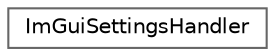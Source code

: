 digraph "Graphical Class Hierarchy"
{
 // LATEX_PDF_SIZE
  bgcolor="transparent";
  edge [fontname=Helvetica,fontsize=10,labelfontname=Helvetica,labelfontsize=10];
  node [fontname=Helvetica,fontsize=10,shape=box,height=0.2,width=0.4];
  rankdir="LR";
  Node0 [id="Node000000",label="ImGuiSettingsHandler",height=0.2,width=0.4,color="grey40", fillcolor="white", style="filled",URL="$struct_im_gui_settings_handler.html",tooltip=" "];
}
